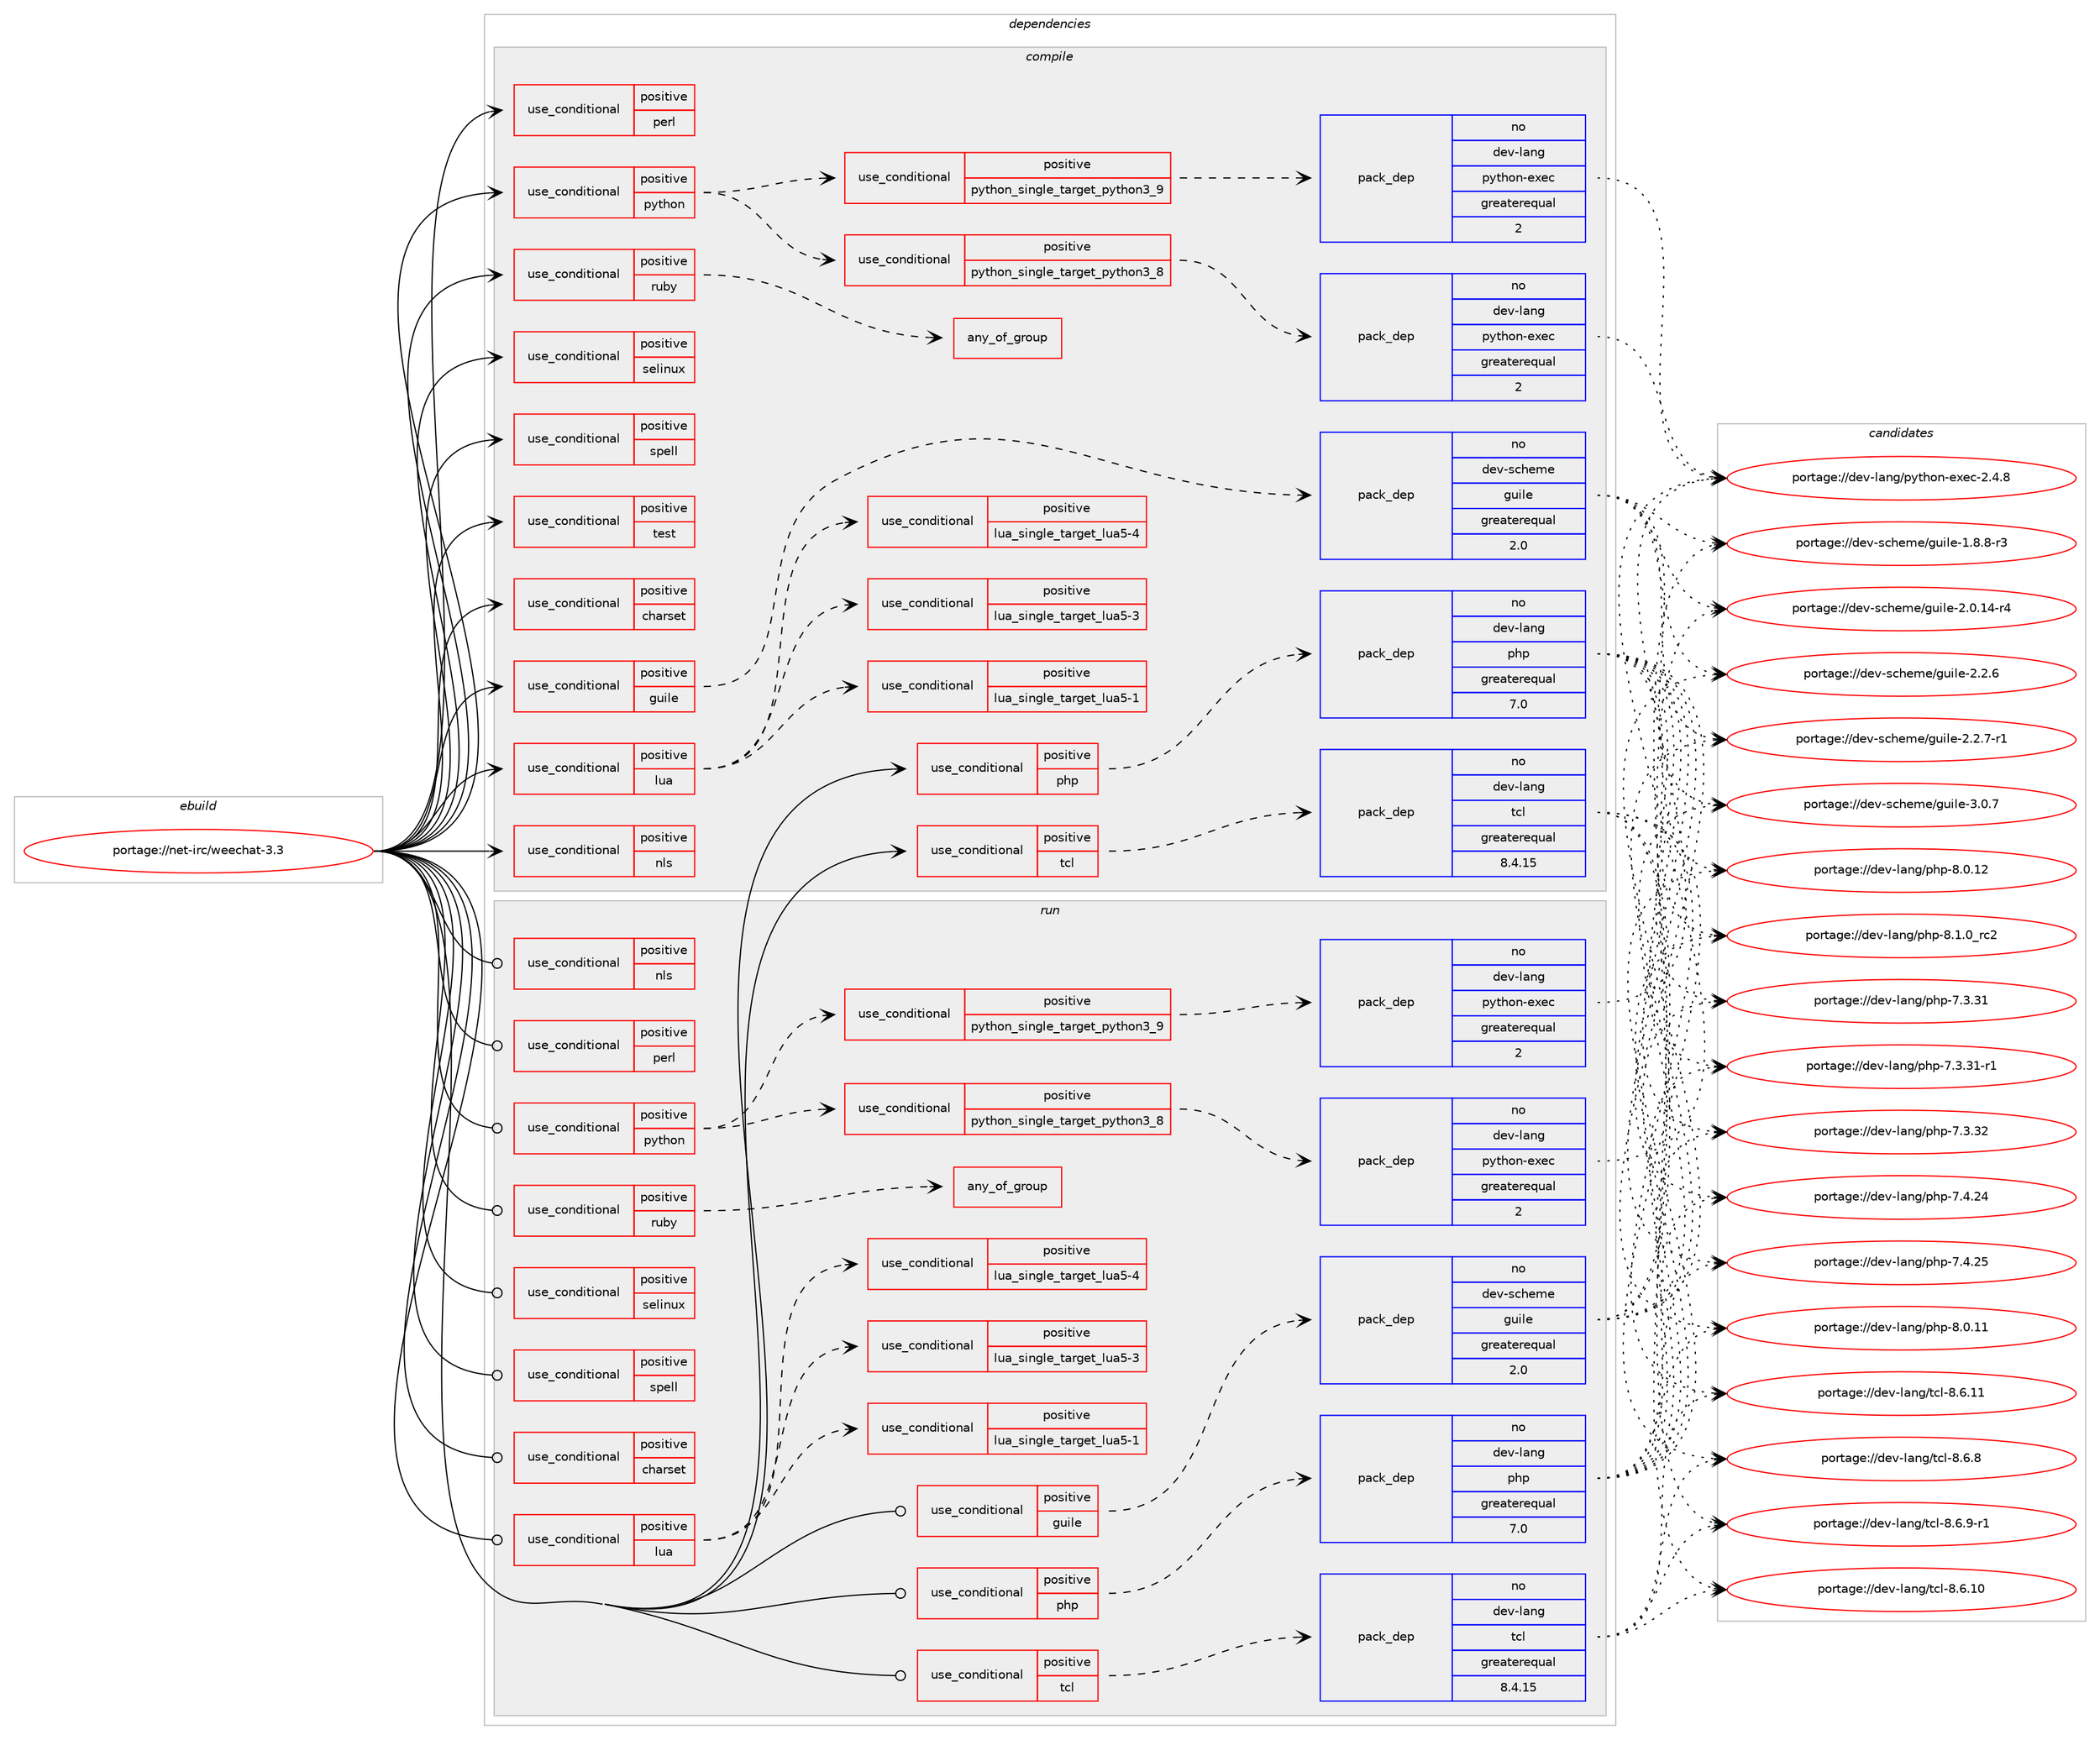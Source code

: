 digraph prolog {

# *************
# Graph options
# *************

newrank=true;
concentrate=true;
compound=true;
graph [rankdir=LR,fontname=Helvetica,fontsize=10,ranksep=1.5];#, ranksep=2.5, nodesep=0.2];
edge  [arrowhead=vee];
node  [fontname=Helvetica,fontsize=10];

# **********
# The ebuild
# **********

subgraph cluster_leftcol {
color=gray;
rank=same;
label=<<i>ebuild</i>>;
id [label="portage://net-irc/weechat-3.3", color=red, width=4, href="../net-irc/weechat-3.3.svg"];
}

# ****************
# The dependencies
# ****************

subgraph cluster_midcol {
color=gray;
label=<<i>dependencies</i>>;
subgraph cluster_compile {
fillcolor="#eeeeee";
style=filled;
label=<<i>compile</i>>;
subgraph cond27 {
dependency77 [label=<<TABLE BORDER="0" CELLBORDER="1" CELLSPACING="0" CELLPADDING="4"><TR><TD ROWSPAN="3" CELLPADDING="10">use_conditional</TD></TR><TR><TD>positive</TD></TR><TR><TD>charset</TD></TR></TABLE>>, shape=none, color=red];
# *** BEGIN UNKNOWN DEPENDENCY TYPE (TODO) ***
# dependency77 -> package_dependency(portage://net-irc/weechat-3.3,install,no,virtual,libiconv,none,[,,],[],[])
# *** END UNKNOWN DEPENDENCY TYPE (TODO) ***

}
id:e -> dependency77:w [weight=20,style="solid",arrowhead="vee"];
subgraph cond28 {
dependency78 [label=<<TABLE BORDER="0" CELLBORDER="1" CELLSPACING="0" CELLPADDING="4"><TR><TD ROWSPAN="3" CELLPADDING="10">use_conditional</TD></TR><TR><TD>positive</TD></TR><TR><TD>guile</TD></TR></TABLE>>, shape=none, color=red];
subgraph pack50 {
dependency79 [label=<<TABLE BORDER="0" CELLBORDER="1" CELLSPACING="0" CELLPADDING="4" WIDTH="220"><TR><TD ROWSPAN="6" CELLPADDING="30">pack_dep</TD></TR><TR><TD WIDTH="110">no</TD></TR><TR><TD>dev-scheme</TD></TR><TR><TD>guile</TD></TR><TR><TD>greaterequal</TD></TR><TR><TD>2.0</TD></TR></TABLE>>, shape=none, color=blue];
}
dependency78:e -> dependency79:w [weight=20,style="dashed",arrowhead="vee"];
}
id:e -> dependency78:w [weight=20,style="solid",arrowhead="vee"];
subgraph cond29 {
dependency80 [label=<<TABLE BORDER="0" CELLBORDER="1" CELLSPACING="0" CELLPADDING="4"><TR><TD ROWSPAN="3" CELLPADDING="10">use_conditional</TD></TR><TR><TD>positive</TD></TR><TR><TD>lua</TD></TR></TABLE>>, shape=none, color=red];
subgraph cond30 {
dependency81 [label=<<TABLE BORDER="0" CELLBORDER="1" CELLSPACING="0" CELLPADDING="4"><TR><TD ROWSPAN="3" CELLPADDING="10">use_conditional</TD></TR><TR><TD>positive</TD></TR><TR><TD>lua_single_target_lua5-1</TD></TR></TABLE>>, shape=none, color=red];
# *** BEGIN UNKNOWN DEPENDENCY TYPE (TODO) ***
# dependency81 -> package_dependency(portage://net-irc/weechat-3.3,install,no,dev-lang,lua,none,[,,],[slot(5.1)],[])
# *** END UNKNOWN DEPENDENCY TYPE (TODO) ***

}
dependency80:e -> dependency81:w [weight=20,style="dashed",arrowhead="vee"];
subgraph cond31 {
dependency82 [label=<<TABLE BORDER="0" CELLBORDER="1" CELLSPACING="0" CELLPADDING="4"><TR><TD ROWSPAN="3" CELLPADDING="10">use_conditional</TD></TR><TR><TD>positive</TD></TR><TR><TD>lua_single_target_lua5-3</TD></TR></TABLE>>, shape=none, color=red];
# *** BEGIN UNKNOWN DEPENDENCY TYPE (TODO) ***
# dependency82 -> package_dependency(portage://net-irc/weechat-3.3,install,no,dev-lang,lua,none,[,,],[slot(5.3)],[])
# *** END UNKNOWN DEPENDENCY TYPE (TODO) ***

}
dependency80:e -> dependency82:w [weight=20,style="dashed",arrowhead="vee"];
subgraph cond32 {
dependency83 [label=<<TABLE BORDER="0" CELLBORDER="1" CELLSPACING="0" CELLPADDING="4"><TR><TD ROWSPAN="3" CELLPADDING="10">use_conditional</TD></TR><TR><TD>positive</TD></TR><TR><TD>lua_single_target_lua5-4</TD></TR></TABLE>>, shape=none, color=red];
# *** BEGIN UNKNOWN DEPENDENCY TYPE (TODO) ***
# dependency83 -> package_dependency(portage://net-irc/weechat-3.3,install,no,dev-lang,lua,none,[,,],[slot(5.4)],[])
# *** END UNKNOWN DEPENDENCY TYPE (TODO) ***

}
dependency80:e -> dependency83:w [weight=20,style="dashed",arrowhead="vee"];
}
id:e -> dependency80:w [weight=20,style="solid",arrowhead="vee"];
subgraph cond33 {
dependency84 [label=<<TABLE BORDER="0" CELLBORDER="1" CELLSPACING="0" CELLPADDING="4"><TR><TD ROWSPAN="3" CELLPADDING="10">use_conditional</TD></TR><TR><TD>positive</TD></TR><TR><TD>nls</TD></TR></TABLE>>, shape=none, color=red];
# *** BEGIN UNKNOWN DEPENDENCY TYPE (TODO) ***
# dependency84 -> package_dependency(portage://net-irc/weechat-3.3,install,no,virtual,libintl,none,[,,],[],[])
# *** END UNKNOWN DEPENDENCY TYPE (TODO) ***

}
id:e -> dependency84:w [weight=20,style="solid",arrowhead="vee"];
subgraph cond34 {
dependency85 [label=<<TABLE BORDER="0" CELLBORDER="1" CELLSPACING="0" CELLPADDING="4"><TR><TD ROWSPAN="3" CELLPADDING="10">use_conditional</TD></TR><TR><TD>positive</TD></TR><TR><TD>perl</TD></TR></TABLE>>, shape=none, color=red];
# *** BEGIN UNKNOWN DEPENDENCY TYPE (TODO) ***
# dependency85 -> package_dependency(portage://net-irc/weechat-3.3,install,no,dev-lang,perl,none,[,,],any_same_slot,[])
# *** END UNKNOWN DEPENDENCY TYPE (TODO) ***

}
id:e -> dependency85:w [weight=20,style="solid",arrowhead="vee"];
subgraph cond35 {
dependency86 [label=<<TABLE BORDER="0" CELLBORDER="1" CELLSPACING="0" CELLPADDING="4"><TR><TD ROWSPAN="3" CELLPADDING="10">use_conditional</TD></TR><TR><TD>positive</TD></TR><TR><TD>php</TD></TR></TABLE>>, shape=none, color=red];
subgraph pack51 {
dependency87 [label=<<TABLE BORDER="0" CELLBORDER="1" CELLSPACING="0" CELLPADDING="4" WIDTH="220"><TR><TD ROWSPAN="6" CELLPADDING="30">pack_dep</TD></TR><TR><TD WIDTH="110">no</TD></TR><TR><TD>dev-lang</TD></TR><TR><TD>php</TD></TR><TR><TD>greaterequal</TD></TR><TR><TD>7.0</TD></TR></TABLE>>, shape=none, color=blue];
}
dependency86:e -> dependency87:w [weight=20,style="dashed",arrowhead="vee"];
}
id:e -> dependency86:w [weight=20,style="solid",arrowhead="vee"];
subgraph cond36 {
dependency88 [label=<<TABLE BORDER="0" CELLBORDER="1" CELLSPACING="0" CELLPADDING="4"><TR><TD ROWSPAN="3" CELLPADDING="10">use_conditional</TD></TR><TR><TD>positive</TD></TR><TR><TD>python</TD></TR></TABLE>>, shape=none, color=red];
subgraph cond37 {
dependency89 [label=<<TABLE BORDER="0" CELLBORDER="1" CELLSPACING="0" CELLPADDING="4"><TR><TD ROWSPAN="3" CELLPADDING="10">use_conditional</TD></TR><TR><TD>positive</TD></TR><TR><TD>python_single_target_python3_8</TD></TR></TABLE>>, shape=none, color=red];
# *** BEGIN UNKNOWN DEPENDENCY TYPE (TODO) ***
# dependency89 -> package_dependency(portage://net-irc/weechat-3.3,install,no,dev-lang,python,none,[,,],[slot(3.8)],[])
# *** END UNKNOWN DEPENDENCY TYPE (TODO) ***

subgraph pack52 {
dependency90 [label=<<TABLE BORDER="0" CELLBORDER="1" CELLSPACING="0" CELLPADDING="4" WIDTH="220"><TR><TD ROWSPAN="6" CELLPADDING="30">pack_dep</TD></TR><TR><TD WIDTH="110">no</TD></TR><TR><TD>dev-lang</TD></TR><TR><TD>python-exec</TD></TR><TR><TD>greaterequal</TD></TR><TR><TD>2</TD></TR></TABLE>>, shape=none, color=blue];
}
dependency89:e -> dependency90:w [weight=20,style="dashed",arrowhead="vee"];
}
dependency88:e -> dependency89:w [weight=20,style="dashed",arrowhead="vee"];
subgraph cond38 {
dependency91 [label=<<TABLE BORDER="0" CELLBORDER="1" CELLSPACING="0" CELLPADDING="4"><TR><TD ROWSPAN="3" CELLPADDING="10">use_conditional</TD></TR><TR><TD>positive</TD></TR><TR><TD>python_single_target_python3_9</TD></TR></TABLE>>, shape=none, color=red];
# *** BEGIN UNKNOWN DEPENDENCY TYPE (TODO) ***
# dependency91 -> package_dependency(portage://net-irc/weechat-3.3,install,no,dev-lang,python,none,[,,],[slot(3.9)],[])
# *** END UNKNOWN DEPENDENCY TYPE (TODO) ***

subgraph pack53 {
dependency92 [label=<<TABLE BORDER="0" CELLBORDER="1" CELLSPACING="0" CELLPADDING="4" WIDTH="220"><TR><TD ROWSPAN="6" CELLPADDING="30">pack_dep</TD></TR><TR><TD WIDTH="110">no</TD></TR><TR><TD>dev-lang</TD></TR><TR><TD>python-exec</TD></TR><TR><TD>greaterequal</TD></TR><TR><TD>2</TD></TR></TABLE>>, shape=none, color=blue];
}
dependency91:e -> dependency92:w [weight=20,style="dashed",arrowhead="vee"];
}
dependency88:e -> dependency91:w [weight=20,style="dashed",arrowhead="vee"];
}
id:e -> dependency88:w [weight=20,style="solid",arrowhead="vee"];
subgraph cond39 {
dependency93 [label=<<TABLE BORDER="0" CELLBORDER="1" CELLSPACING="0" CELLPADDING="4"><TR><TD ROWSPAN="3" CELLPADDING="10">use_conditional</TD></TR><TR><TD>positive</TD></TR><TR><TD>ruby</TD></TR></TABLE>>, shape=none, color=red];
subgraph any2 {
dependency94 [label=<<TABLE BORDER="0" CELLBORDER="1" CELLSPACING="0" CELLPADDING="4"><TR><TD CELLPADDING="10">any_of_group</TD></TR></TABLE>>, shape=none, color=red];# *** BEGIN UNKNOWN DEPENDENCY TYPE (TODO) ***
# dependency94 -> package_dependency(portage://net-irc/weechat-3.3,install,no,dev-lang,ruby,none,[,,],[slot(2.7)],[])
# *** END UNKNOWN DEPENDENCY TYPE (TODO) ***

# *** BEGIN UNKNOWN DEPENDENCY TYPE (TODO) ***
# dependency94 -> package_dependency(portage://net-irc/weechat-3.3,install,no,dev-lang,ruby,none,[,,],[slot(2.6)],[])
# *** END UNKNOWN DEPENDENCY TYPE (TODO) ***

}
dependency93:e -> dependency94:w [weight=20,style="dashed",arrowhead="vee"];
}
id:e -> dependency93:w [weight=20,style="solid",arrowhead="vee"];
subgraph cond40 {
dependency95 [label=<<TABLE BORDER="0" CELLBORDER="1" CELLSPACING="0" CELLPADDING="4"><TR><TD ROWSPAN="3" CELLPADDING="10">use_conditional</TD></TR><TR><TD>positive</TD></TR><TR><TD>selinux</TD></TR></TABLE>>, shape=none, color=red];
# *** BEGIN UNKNOWN DEPENDENCY TYPE (TODO) ***
# dependency95 -> package_dependency(portage://net-irc/weechat-3.3,install,no,sec-policy,selinux-irc,none,[,,],[],[])
# *** END UNKNOWN DEPENDENCY TYPE (TODO) ***

}
id:e -> dependency95:w [weight=20,style="solid",arrowhead="vee"];
subgraph cond41 {
dependency96 [label=<<TABLE BORDER="0" CELLBORDER="1" CELLSPACING="0" CELLPADDING="4"><TR><TD ROWSPAN="3" CELLPADDING="10">use_conditional</TD></TR><TR><TD>positive</TD></TR><TR><TD>spell</TD></TR></TABLE>>, shape=none, color=red];
# *** BEGIN UNKNOWN DEPENDENCY TYPE (TODO) ***
# dependency96 -> package_dependency(portage://net-irc/weechat-3.3,install,no,app-text,aspell,none,[,,],[],[])
# *** END UNKNOWN DEPENDENCY TYPE (TODO) ***

}
id:e -> dependency96:w [weight=20,style="solid",arrowhead="vee"];
subgraph cond42 {
dependency97 [label=<<TABLE BORDER="0" CELLBORDER="1" CELLSPACING="0" CELLPADDING="4"><TR><TD ROWSPAN="3" CELLPADDING="10">use_conditional</TD></TR><TR><TD>positive</TD></TR><TR><TD>tcl</TD></TR></TABLE>>, shape=none, color=red];
subgraph pack54 {
dependency98 [label=<<TABLE BORDER="0" CELLBORDER="1" CELLSPACING="0" CELLPADDING="4" WIDTH="220"><TR><TD ROWSPAN="6" CELLPADDING="30">pack_dep</TD></TR><TR><TD WIDTH="110">no</TD></TR><TR><TD>dev-lang</TD></TR><TR><TD>tcl</TD></TR><TR><TD>greaterequal</TD></TR><TR><TD>8.4.15</TD></TR></TABLE>>, shape=none, color=blue];
}
dependency97:e -> dependency98:w [weight=20,style="dashed",arrowhead="vee"];
}
id:e -> dependency97:w [weight=20,style="solid",arrowhead="vee"];
subgraph cond43 {
dependency99 [label=<<TABLE BORDER="0" CELLBORDER="1" CELLSPACING="0" CELLPADDING="4"><TR><TD ROWSPAN="3" CELLPADDING="10">use_conditional</TD></TR><TR><TD>positive</TD></TR><TR><TD>test</TD></TR></TABLE>>, shape=none, color=red];
# *** BEGIN UNKNOWN DEPENDENCY TYPE (TODO) ***
# dependency99 -> package_dependency(portage://net-irc/weechat-3.3,install,no,dev-util,cpputest,none,[,,],[],[])
# *** END UNKNOWN DEPENDENCY TYPE (TODO) ***

}
id:e -> dependency99:w [weight=20,style="solid",arrowhead="vee"];
# *** BEGIN UNKNOWN DEPENDENCY TYPE (TODO) ***
# id -> package_dependency(portage://net-irc/weechat-3.3,install,no,dev-libs,libgcrypt,none,[,,],[slot(0),equal],[])
# *** END UNKNOWN DEPENDENCY TYPE (TODO) ***

# *** BEGIN UNKNOWN DEPENDENCY TYPE (TODO) ***
# id -> package_dependency(portage://net-irc/weechat-3.3,install,no,net-libs,gnutls,none,[,,],any_same_slot,[])
# *** END UNKNOWN DEPENDENCY TYPE (TODO) ***

# *** BEGIN UNKNOWN DEPENDENCY TYPE (TODO) ***
# id -> package_dependency(portage://net-irc/weechat-3.3,install,no,net-misc,curl,none,[,,],[],[use(enable(ssl),none)])
# *** END UNKNOWN DEPENDENCY TYPE (TODO) ***

# *** BEGIN UNKNOWN DEPENDENCY TYPE (TODO) ***
# id -> package_dependency(portage://net-irc/weechat-3.3,install,no,sys-libs,ncurses,none,[,,],[slot(0),equal],[])
# *** END UNKNOWN DEPENDENCY TYPE (TODO) ***

# *** BEGIN UNKNOWN DEPENDENCY TYPE (TODO) ***
# id -> package_dependency(portage://net-irc/weechat-3.3,install,no,sys-libs,zlib,none,[,,],any_same_slot,[])
# *** END UNKNOWN DEPENDENCY TYPE (TODO) ***

}
subgraph cluster_compileandrun {
fillcolor="#eeeeee";
style=filled;
label=<<i>compile and run</i>>;
}
subgraph cluster_run {
fillcolor="#eeeeee";
style=filled;
label=<<i>run</i>>;
subgraph cond44 {
dependency100 [label=<<TABLE BORDER="0" CELLBORDER="1" CELLSPACING="0" CELLPADDING="4"><TR><TD ROWSPAN="3" CELLPADDING="10">use_conditional</TD></TR><TR><TD>positive</TD></TR><TR><TD>charset</TD></TR></TABLE>>, shape=none, color=red];
# *** BEGIN UNKNOWN DEPENDENCY TYPE (TODO) ***
# dependency100 -> package_dependency(portage://net-irc/weechat-3.3,run,no,virtual,libiconv,none,[,,],[],[])
# *** END UNKNOWN DEPENDENCY TYPE (TODO) ***

}
id:e -> dependency100:w [weight=20,style="solid",arrowhead="odot"];
subgraph cond45 {
dependency101 [label=<<TABLE BORDER="0" CELLBORDER="1" CELLSPACING="0" CELLPADDING="4"><TR><TD ROWSPAN="3" CELLPADDING="10">use_conditional</TD></TR><TR><TD>positive</TD></TR><TR><TD>guile</TD></TR></TABLE>>, shape=none, color=red];
subgraph pack55 {
dependency102 [label=<<TABLE BORDER="0" CELLBORDER="1" CELLSPACING="0" CELLPADDING="4" WIDTH="220"><TR><TD ROWSPAN="6" CELLPADDING="30">pack_dep</TD></TR><TR><TD WIDTH="110">no</TD></TR><TR><TD>dev-scheme</TD></TR><TR><TD>guile</TD></TR><TR><TD>greaterequal</TD></TR><TR><TD>2.0</TD></TR></TABLE>>, shape=none, color=blue];
}
dependency101:e -> dependency102:w [weight=20,style="dashed",arrowhead="vee"];
}
id:e -> dependency101:w [weight=20,style="solid",arrowhead="odot"];
subgraph cond46 {
dependency103 [label=<<TABLE BORDER="0" CELLBORDER="1" CELLSPACING="0" CELLPADDING="4"><TR><TD ROWSPAN="3" CELLPADDING="10">use_conditional</TD></TR><TR><TD>positive</TD></TR><TR><TD>lua</TD></TR></TABLE>>, shape=none, color=red];
subgraph cond47 {
dependency104 [label=<<TABLE BORDER="0" CELLBORDER="1" CELLSPACING="0" CELLPADDING="4"><TR><TD ROWSPAN="3" CELLPADDING="10">use_conditional</TD></TR><TR><TD>positive</TD></TR><TR><TD>lua_single_target_lua5-1</TD></TR></TABLE>>, shape=none, color=red];
# *** BEGIN UNKNOWN DEPENDENCY TYPE (TODO) ***
# dependency104 -> package_dependency(portage://net-irc/weechat-3.3,run,no,dev-lang,lua,none,[,,],[slot(5.1)],[])
# *** END UNKNOWN DEPENDENCY TYPE (TODO) ***

}
dependency103:e -> dependency104:w [weight=20,style="dashed",arrowhead="vee"];
subgraph cond48 {
dependency105 [label=<<TABLE BORDER="0" CELLBORDER="1" CELLSPACING="0" CELLPADDING="4"><TR><TD ROWSPAN="3" CELLPADDING="10">use_conditional</TD></TR><TR><TD>positive</TD></TR><TR><TD>lua_single_target_lua5-3</TD></TR></TABLE>>, shape=none, color=red];
# *** BEGIN UNKNOWN DEPENDENCY TYPE (TODO) ***
# dependency105 -> package_dependency(portage://net-irc/weechat-3.3,run,no,dev-lang,lua,none,[,,],[slot(5.3)],[])
# *** END UNKNOWN DEPENDENCY TYPE (TODO) ***

}
dependency103:e -> dependency105:w [weight=20,style="dashed",arrowhead="vee"];
subgraph cond49 {
dependency106 [label=<<TABLE BORDER="0" CELLBORDER="1" CELLSPACING="0" CELLPADDING="4"><TR><TD ROWSPAN="3" CELLPADDING="10">use_conditional</TD></TR><TR><TD>positive</TD></TR><TR><TD>lua_single_target_lua5-4</TD></TR></TABLE>>, shape=none, color=red];
# *** BEGIN UNKNOWN DEPENDENCY TYPE (TODO) ***
# dependency106 -> package_dependency(portage://net-irc/weechat-3.3,run,no,dev-lang,lua,none,[,,],[slot(5.4)],[])
# *** END UNKNOWN DEPENDENCY TYPE (TODO) ***

}
dependency103:e -> dependency106:w [weight=20,style="dashed",arrowhead="vee"];
}
id:e -> dependency103:w [weight=20,style="solid",arrowhead="odot"];
subgraph cond50 {
dependency107 [label=<<TABLE BORDER="0" CELLBORDER="1" CELLSPACING="0" CELLPADDING="4"><TR><TD ROWSPAN="3" CELLPADDING="10">use_conditional</TD></TR><TR><TD>positive</TD></TR><TR><TD>nls</TD></TR></TABLE>>, shape=none, color=red];
# *** BEGIN UNKNOWN DEPENDENCY TYPE (TODO) ***
# dependency107 -> package_dependency(portage://net-irc/weechat-3.3,run,no,virtual,libintl,none,[,,],[],[])
# *** END UNKNOWN DEPENDENCY TYPE (TODO) ***

}
id:e -> dependency107:w [weight=20,style="solid",arrowhead="odot"];
subgraph cond51 {
dependency108 [label=<<TABLE BORDER="0" CELLBORDER="1" CELLSPACING="0" CELLPADDING="4"><TR><TD ROWSPAN="3" CELLPADDING="10">use_conditional</TD></TR><TR><TD>positive</TD></TR><TR><TD>perl</TD></TR></TABLE>>, shape=none, color=red];
# *** BEGIN UNKNOWN DEPENDENCY TYPE (TODO) ***
# dependency108 -> package_dependency(portage://net-irc/weechat-3.3,run,no,dev-lang,perl,none,[,,],any_same_slot,[])
# *** END UNKNOWN DEPENDENCY TYPE (TODO) ***

}
id:e -> dependency108:w [weight=20,style="solid",arrowhead="odot"];
subgraph cond52 {
dependency109 [label=<<TABLE BORDER="0" CELLBORDER="1" CELLSPACING="0" CELLPADDING="4"><TR><TD ROWSPAN="3" CELLPADDING="10">use_conditional</TD></TR><TR><TD>positive</TD></TR><TR><TD>php</TD></TR></TABLE>>, shape=none, color=red];
subgraph pack56 {
dependency110 [label=<<TABLE BORDER="0" CELLBORDER="1" CELLSPACING="0" CELLPADDING="4" WIDTH="220"><TR><TD ROWSPAN="6" CELLPADDING="30">pack_dep</TD></TR><TR><TD WIDTH="110">no</TD></TR><TR><TD>dev-lang</TD></TR><TR><TD>php</TD></TR><TR><TD>greaterequal</TD></TR><TR><TD>7.0</TD></TR></TABLE>>, shape=none, color=blue];
}
dependency109:e -> dependency110:w [weight=20,style="dashed",arrowhead="vee"];
}
id:e -> dependency109:w [weight=20,style="solid",arrowhead="odot"];
subgraph cond53 {
dependency111 [label=<<TABLE BORDER="0" CELLBORDER="1" CELLSPACING="0" CELLPADDING="4"><TR><TD ROWSPAN="3" CELLPADDING="10">use_conditional</TD></TR><TR><TD>positive</TD></TR><TR><TD>python</TD></TR></TABLE>>, shape=none, color=red];
subgraph cond54 {
dependency112 [label=<<TABLE BORDER="0" CELLBORDER="1" CELLSPACING="0" CELLPADDING="4"><TR><TD ROWSPAN="3" CELLPADDING="10">use_conditional</TD></TR><TR><TD>positive</TD></TR><TR><TD>python_single_target_python3_8</TD></TR></TABLE>>, shape=none, color=red];
# *** BEGIN UNKNOWN DEPENDENCY TYPE (TODO) ***
# dependency112 -> package_dependency(portage://net-irc/weechat-3.3,run,no,dev-lang,python,none,[,,],[slot(3.8)],[])
# *** END UNKNOWN DEPENDENCY TYPE (TODO) ***

subgraph pack57 {
dependency113 [label=<<TABLE BORDER="0" CELLBORDER="1" CELLSPACING="0" CELLPADDING="4" WIDTH="220"><TR><TD ROWSPAN="6" CELLPADDING="30">pack_dep</TD></TR><TR><TD WIDTH="110">no</TD></TR><TR><TD>dev-lang</TD></TR><TR><TD>python-exec</TD></TR><TR><TD>greaterequal</TD></TR><TR><TD>2</TD></TR></TABLE>>, shape=none, color=blue];
}
dependency112:e -> dependency113:w [weight=20,style="dashed",arrowhead="vee"];
}
dependency111:e -> dependency112:w [weight=20,style="dashed",arrowhead="vee"];
subgraph cond55 {
dependency114 [label=<<TABLE BORDER="0" CELLBORDER="1" CELLSPACING="0" CELLPADDING="4"><TR><TD ROWSPAN="3" CELLPADDING="10">use_conditional</TD></TR><TR><TD>positive</TD></TR><TR><TD>python_single_target_python3_9</TD></TR></TABLE>>, shape=none, color=red];
# *** BEGIN UNKNOWN DEPENDENCY TYPE (TODO) ***
# dependency114 -> package_dependency(portage://net-irc/weechat-3.3,run,no,dev-lang,python,none,[,,],[slot(3.9)],[])
# *** END UNKNOWN DEPENDENCY TYPE (TODO) ***

subgraph pack58 {
dependency115 [label=<<TABLE BORDER="0" CELLBORDER="1" CELLSPACING="0" CELLPADDING="4" WIDTH="220"><TR><TD ROWSPAN="6" CELLPADDING="30">pack_dep</TD></TR><TR><TD WIDTH="110">no</TD></TR><TR><TD>dev-lang</TD></TR><TR><TD>python-exec</TD></TR><TR><TD>greaterequal</TD></TR><TR><TD>2</TD></TR></TABLE>>, shape=none, color=blue];
}
dependency114:e -> dependency115:w [weight=20,style="dashed",arrowhead="vee"];
}
dependency111:e -> dependency114:w [weight=20,style="dashed",arrowhead="vee"];
}
id:e -> dependency111:w [weight=20,style="solid",arrowhead="odot"];
subgraph cond56 {
dependency116 [label=<<TABLE BORDER="0" CELLBORDER="1" CELLSPACING="0" CELLPADDING="4"><TR><TD ROWSPAN="3" CELLPADDING="10">use_conditional</TD></TR><TR><TD>positive</TD></TR><TR><TD>ruby</TD></TR></TABLE>>, shape=none, color=red];
subgraph any3 {
dependency117 [label=<<TABLE BORDER="0" CELLBORDER="1" CELLSPACING="0" CELLPADDING="4"><TR><TD CELLPADDING="10">any_of_group</TD></TR></TABLE>>, shape=none, color=red];# *** BEGIN UNKNOWN DEPENDENCY TYPE (TODO) ***
# dependency117 -> package_dependency(portage://net-irc/weechat-3.3,run,no,dev-lang,ruby,none,[,,],[slot(2.7)],[])
# *** END UNKNOWN DEPENDENCY TYPE (TODO) ***

# *** BEGIN UNKNOWN DEPENDENCY TYPE (TODO) ***
# dependency117 -> package_dependency(portage://net-irc/weechat-3.3,run,no,dev-lang,ruby,none,[,,],[slot(2.6)],[])
# *** END UNKNOWN DEPENDENCY TYPE (TODO) ***

}
dependency116:e -> dependency117:w [weight=20,style="dashed",arrowhead="vee"];
}
id:e -> dependency116:w [weight=20,style="solid",arrowhead="odot"];
subgraph cond57 {
dependency118 [label=<<TABLE BORDER="0" CELLBORDER="1" CELLSPACING="0" CELLPADDING="4"><TR><TD ROWSPAN="3" CELLPADDING="10">use_conditional</TD></TR><TR><TD>positive</TD></TR><TR><TD>selinux</TD></TR></TABLE>>, shape=none, color=red];
# *** BEGIN UNKNOWN DEPENDENCY TYPE (TODO) ***
# dependency118 -> package_dependency(portage://net-irc/weechat-3.3,run,no,sec-policy,selinux-irc,none,[,,],[],[])
# *** END UNKNOWN DEPENDENCY TYPE (TODO) ***

}
id:e -> dependency118:w [weight=20,style="solid",arrowhead="odot"];
subgraph cond58 {
dependency119 [label=<<TABLE BORDER="0" CELLBORDER="1" CELLSPACING="0" CELLPADDING="4"><TR><TD ROWSPAN="3" CELLPADDING="10">use_conditional</TD></TR><TR><TD>positive</TD></TR><TR><TD>spell</TD></TR></TABLE>>, shape=none, color=red];
# *** BEGIN UNKNOWN DEPENDENCY TYPE (TODO) ***
# dependency119 -> package_dependency(portage://net-irc/weechat-3.3,run,no,app-text,aspell,none,[,,],[],[])
# *** END UNKNOWN DEPENDENCY TYPE (TODO) ***

}
id:e -> dependency119:w [weight=20,style="solid",arrowhead="odot"];
subgraph cond59 {
dependency120 [label=<<TABLE BORDER="0" CELLBORDER="1" CELLSPACING="0" CELLPADDING="4"><TR><TD ROWSPAN="3" CELLPADDING="10">use_conditional</TD></TR><TR><TD>positive</TD></TR><TR><TD>tcl</TD></TR></TABLE>>, shape=none, color=red];
subgraph pack59 {
dependency121 [label=<<TABLE BORDER="0" CELLBORDER="1" CELLSPACING="0" CELLPADDING="4" WIDTH="220"><TR><TD ROWSPAN="6" CELLPADDING="30">pack_dep</TD></TR><TR><TD WIDTH="110">no</TD></TR><TR><TD>dev-lang</TD></TR><TR><TD>tcl</TD></TR><TR><TD>greaterequal</TD></TR><TR><TD>8.4.15</TD></TR></TABLE>>, shape=none, color=blue];
}
dependency120:e -> dependency121:w [weight=20,style="dashed",arrowhead="vee"];
}
id:e -> dependency120:w [weight=20,style="solid",arrowhead="odot"];
# *** BEGIN UNKNOWN DEPENDENCY TYPE (TODO) ***
# id -> package_dependency(portage://net-irc/weechat-3.3,run,no,dev-libs,libgcrypt,none,[,,],[slot(0),equal],[])
# *** END UNKNOWN DEPENDENCY TYPE (TODO) ***

# *** BEGIN UNKNOWN DEPENDENCY TYPE (TODO) ***
# id -> package_dependency(portage://net-irc/weechat-3.3,run,no,net-libs,gnutls,none,[,,],any_same_slot,[])
# *** END UNKNOWN DEPENDENCY TYPE (TODO) ***

# *** BEGIN UNKNOWN DEPENDENCY TYPE (TODO) ***
# id -> package_dependency(portage://net-irc/weechat-3.3,run,no,net-misc,curl,none,[,,],[],[use(enable(ssl),none)])
# *** END UNKNOWN DEPENDENCY TYPE (TODO) ***

# *** BEGIN UNKNOWN DEPENDENCY TYPE (TODO) ***
# id -> package_dependency(portage://net-irc/weechat-3.3,run,no,sys-libs,ncurses,none,[,,],[slot(0),equal],[])
# *** END UNKNOWN DEPENDENCY TYPE (TODO) ***

# *** BEGIN UNKNOWN DEPENDENCY TYPE (TODO) ***
# id -> package_dependency(portage://net-irc/weechat-3.3,run,no,sys-libs,zlib,none,[,,],any_same_slot,[])
# *** END UNKNOWN DEPENDENCY TYPE (TODO) ***

}
}

# **************
# The candidates
# **************

subgraph cluster_choices {
rank=same;
color=gray;
label=<<i>candidates</i>>;

subgraph choice50 {
color=black;
nodesep=1;
choice1001011184511599104101109101471031171051081014549465646564511451 [label="portage://dev-scheme/guile-1.8.8-r3", color=red, width=4,href="../dev-scheme/guile-1.8.8-r3.svg"];
choice100101118451159910410110910147103117105108101455046484649524511452 [label="portage://dev-scheme/guile-2.0.14-r4", color=red, width=4,href="../dev-scheme/guile-2.0.14-r4.svg"];
choice100101118451159910410110910147103117105108101455046504654 [label="portage://dev-scheme/guile-2.2.6", color=red, width=4,href="../dev-scheme/guile-2.2.6.svg"];
choice1001011184511599104101109101471031171051081014550465046554511449 [label="portage://dev-scheme/guile-2.2.7-r1", color=red, width=4,href="../dev-scheme/guile-2.2.7-r1.svg"];
choice100101118451159910410110910147103117105108101455146484655 [label="portage://dev-scheme/guile-3.0.7", color=red, width=4,href="../dev-scheme/guile-3.0.7.svg"];
dependency79:e -> choice1001011184511599104101109101471031171051081014549465646564511451:w [style=dotted,weight="100"];
dependency79:e -> choice100101118451159910410110910147103117105108101455046484649524511452:w [style=dotted,weight="100"];
dependency79:e -> choice100101118451159910410110910147103117105108101455046504654:w [style=dotted,weight="100"];
dependency79:e -> choice1001011184511599104101109101471031171051081014550465046554511449:w [style=dotted,weight="100"];
dependency79:e -> choice100101118451159910410110910147103117105108101455146484655:w [style=dotted,weight="100"];
}
subgraph choice51 {
color=black;
nodesep=1;
choice10010111845108971101034711210411245554651465149 [label="portage://dev-lang/php-7.3.31", color=red, width=4,href="../dev-lang/php-7.3.31.svg"];
choice100101118451089711010347112104112455546514651494511449 [label="portage://dev-lang/php-7.3.31-r1", color=red, width=4,href="../dev-lang/php-7.3.31-r1.svg"];
choice10010111845108971101034711210411245554651465150 [label="portage://dev-lang/php-7.3.32", color=red, width=4,href="../dev-lang/php-7.3.32.svg"];
choice10010111845108971101034711210411245554652465052 [label="portage://dev-lang/php-7.4.24", color=red, width=4,href="../dev-lang/php-7.4.24.svg"];
choice10010111845108971101034711210411245554652465053 [label="portage://dev-lang/php-7.4.25", color=red, width=4,href="../dev-lang/php-7.4.25.svg"];
choice10010111845108971101034711210411245564648464949 [label="portage://dev-lang/php-8.0.11", color=red, width=4,href="../dev-lang/php-8.0.11.svg"];
choice10010111845108971101034711210411245564648464950 [label="portage://dev-lang/php-8.0.12", color=red, width=4,href="../dev-lang/php-8.0.12.svg"];
choice100101118451089711010347112104112455646494648951149950 [label="portage://dev-lang/php-8.1.0_rc2", color=red, width=4,href="../dev-lang/php-8.1.0_rc2.svg"];
dependency87:e -> choice10010111845108971101034711210411245554651465149:w [style=dotted,weight="100"];
dependency87:e -> choice100101118451089711010347112104112455546514651494511449:w [style=dotted,weight="100"];
dependency87:e -> choice10010111845108971101034711210411245554651465150:w [style=dotted,weight="100"];
dependency87:e -> choice10010111845108971101034711210411245554652465052:w [style=dotted,weight="100"];
dependency87:e -> choice10010111845108971101034711210411245554652465053:w [style=dotted,weight="100"];
dependency87:e -> choice10010111845108971101034711210411245564648464949:w [style=dotted,weight="100"];
dependency87:e -> choice10010111845108971101034711210411245564648464950:w [style=dotted,weight="100"];
dependency87:e -> choice100101118451089711010347112104112455646494648951149950:w [style=dotted,weight="100"];
}
subgraph choice52 {
color=black;
nodesep=1;
choice1001011184510897110103471121211161041111104510112010199455046524656 [label="portage://dev-lang/python-exec-2.4.8", color=red, width=4,href="../dev-lang/python-exec-2.4.8.svg"];
dependency90:e -> choice1001011184510897110103471121211161041111104510112010199455046524656:w [style=dotted,weight="100"];
}
subgraph choice53 {
color=black;
nodesep=1;
choice1001011184510897110103471121211161041111104510112010199455046524656 [label="portage://dev-lang/python-exec-2.4.8", color=red, width=4,href="../dev-lang/python-exec-2.4.8.svg"];
dependency92:e -> choice1001011184510897110103471121211161041111104510112010199455046524656:w [style=dotted,weight="100"];
}
subgraph choice54 {
color=black;
nodesep=1;
choice1001011184510897110103471169910845564654464948 [label="portage://dev-lang/tcl-8.6.10", color=red, width=4,href="../dev-lang/tcl-8.6.10.svg"];
choice1001011184510897110103471169910845564654464949 [label="portage://dev-lang/tcl-8.6.11", color=red, width=4,href="../dev-lang/tcl-8.6.11.svg"];
choice10010111845108971101034711699108455646544656 [label="portage://dev-lang/tcl-8.6.8", color=red, width=4,href="../dev-lang/tcl-8.6.8.svg"];
choice100101118451089711010347116991084556465446574511449 [label="portage://dev-lang/tcl-8.6.9-r1", color=red, width=4,href="../dev-lang/tcl-8.6.9-r1.svg"];
dependency98:e -> choice1001011184510897110103471169910845564654464948:w [style=dotted,weight="100"];
dependency98:e -> choice1001011184510897110103471169910845564654464949:w [style=dotted,weight="100"];
dependency98:e -> choice10010111845108971101034711699108455646544656:w [style=dotted,weight="100"];
dependency98:e -> choice100101118451089711010347116991084556465446574511449:w [style=dotted,weight="100"];
}
subgraph choice55 {
color=black;
nodesep=1;
choice1001011184511599104101109101471031171051081014549465646564511451 [label="portage://dev-scheme/guile-1.8.8-r3", color=red, width=4,href="../dev-scheme/guile-1.8.8-r3.svg"];
choice100101118451159910410110910147103117105108101455046484649524511452 [label="portage://dev-scheme/guile-2.0.14-r4", color=red, width=4,href="../dev-scheme/guile-2.0.14-r4.svg"];
choice100101118451159910410110910147103117105108101455046504654 [label="portage://dev-scheme/guile-2.2.6", color=red, width=4,href="../dev-scheme/guile-2.2.6.svg"];
choice1001011184511599104101109101471031171051081014550465046554511449 [label="portage://dev-scheme/guile-2.2.7-r1", color=red, width=4,href="../dev-scheme/guile-2.2.7-r1.svg"];
choice100101118451159910410110910147103117105108101455146484655 [label="portage://dev-scheme/guile-3.0.7", color=red, width=4,href="../dev-scheme/guile-3.0.7.svg"];
dependency102:e -> choice1001011184511599104101109101471031171051081014549465646564511451:w [style=dotted,weight="100"];
dependency102:e -> choice100101118451159910410110910147103117105108101455046484649524511452:w [style=dotted,weight="100"];
dependency102:e -> choice100101118451159910410110910147103117105108101455046504654:w [style=dotted,weight="100"];
dependency102:e -> choice1001011184511599104101109101471031171051081014550465046554511449:w [style=dotted,weight="100"];
dependency102:e -> choice100101118451159910410110910147103117105108101455146484655:w [style=dotted,weight="100"];
}
subgraph choice56 {
color=black;
nodesep=1;
choice10010111845108971101034711210411245554651465149 [label="portage://dev-lang/php-7.3.31", color=red, width=4,href="../dev-lang/php-7.3.31.svg"];
choice100101118451089711010347112104112455546514651494511449 [label="portage://dev-lang/php-7.3.31-r1", color=red, width=4,href="../dev-lang/php-7.3.31-r1.svg"];
choice10010111845108971101034711210411245554651465150 [label="portage://dev-lang/php-7.3.32", color=red, width=4,href="../dev-lang/php-7.3.32.svg"];
choice10010111845108971101034711210411245554652465052 [label="portage://dev-lang/php-7.4.24", color=red, width=4,href="../dev-lang/php-7.4.24.svg"];
choice10010111845108971101034711210411245554652465053 [label="portage://dev-lang/php-7.4.25", color=red, width=4,href="../dev-lang/php-7.4.25.svg"];
choice10010111845108971101034711210411245564648464949 [label="portage://dev-lang/php-8.0.11", color=red, width=4,href="../dev-lang/php-8.0.11.svg"];
choice10010111845108971101034711210411245564648464950 [label="portage://dev-lang/php-8.0.12", color=red, width=4,href="../dev-lang/php-8.0.12.svg"];
choice100101118451089711010347112104112455646494648951149950 [label="portage://dev-lang/php-8.1.0_rc2", color=red, width=4,href="../dev-lang/php-8.1.0_rc2.svg"];
dependency110:e -> choice10010111845108971101034711210411245554651465149:w [style=dotted,weight="100"];
dependency110:e -> choice100101118451089711010347112104112455546514651494511449:w [style=dotted,weight="100"];
dependency110:e -> choice10010111845108971101034711210411245554651465150:w [style=dotted,weight="100"];
dependency110:e -> choice10010111845108971101034711210411245554652465052:w [style=dotted,weight="100"];
dependency110:e -> choice10010111845108971101034711210411245554652465053:w [style=dotted,weight="100"];
dependency110:e -> choice10010111845108971101034711210411245564648464949:w [style=dotted,weight="100"];
dependency110:e -> choice10010111845108971101034711210411245564648464950:w [style=dotted,weight="100"];
dependency110:e -> choice100101118451089711010347112104112455646494648951149950:w [style=dotted,weight="100"];
}
subgraph choice57 {
color=black;
nodesep=1;
choice1001011184510897110103471121211161041111104510112010199455046524656 [label="portage://dev-lang/python-exec-2.4.8", color=red, width=4,href="../dev-lang/python-exec-2.4.8.svg"];
dependency113:e -> choice1001011184510897110103471121211161041111104510112010199455046524656:w [style=dotted,weight="100"];
}
subgraph choice58 {
color=black;
nodesep=1;
choice1001011184510897110103471121211161041111104510112010199455046524656 [label="portage://dev-lang/python-exec-2.4.8", color=red, width=4,href="../dev-lang/python-exec-2.4.8.svg"];
dependency115:e -> choice1001011184510897110103471121211161041111104510112010199455046524656:w [style=dotted,weight="100"];
}
subgraph choice59 {
color=black;
nodesep=1;
choice1001011184510897110103471169910845564654464948 [label="portage://dev-lang/tcl-8.6.10", color=red, width=4,href="../dev-lang/tcl-8.6.10.svg"];
choice1001011184510897110103471169910845564654464949 [label="portage://dev-lang/tcl-8.6.11", color=red, width=4,href="../dev-lang/tcl-8.6.11.svg"];
choice10010111845108971101034711699108455646544656 [label="portage://dev-lang/tcl-8.6.8", color=red, width=4,href="../dev-lang/tcl-8.6.8.svg"];
choice100101118451089711010347116991084556465446574511449 [label="portage://dev-lang/tcl-8.6.9-r1", color=red, width=4,href="../dev-lang/tcl-8.6.9-r1.svg"];
dependency121:e -> choice1001011184510897110103471169910845564654464948:w [style=dotted,weight="100"];
dependency121:e -> choice1001011184510897110103471169910845564654464949:w [style=dotted,weight="100"];
dependency121:e -> choice10010111845108971101034711699108455646544656:w [style=dotted,weight="100"];
dependency121:e -> choice100101118451089711010347116991084556465446574511449:w [style=dotted,weight="100"];
}
}

}
